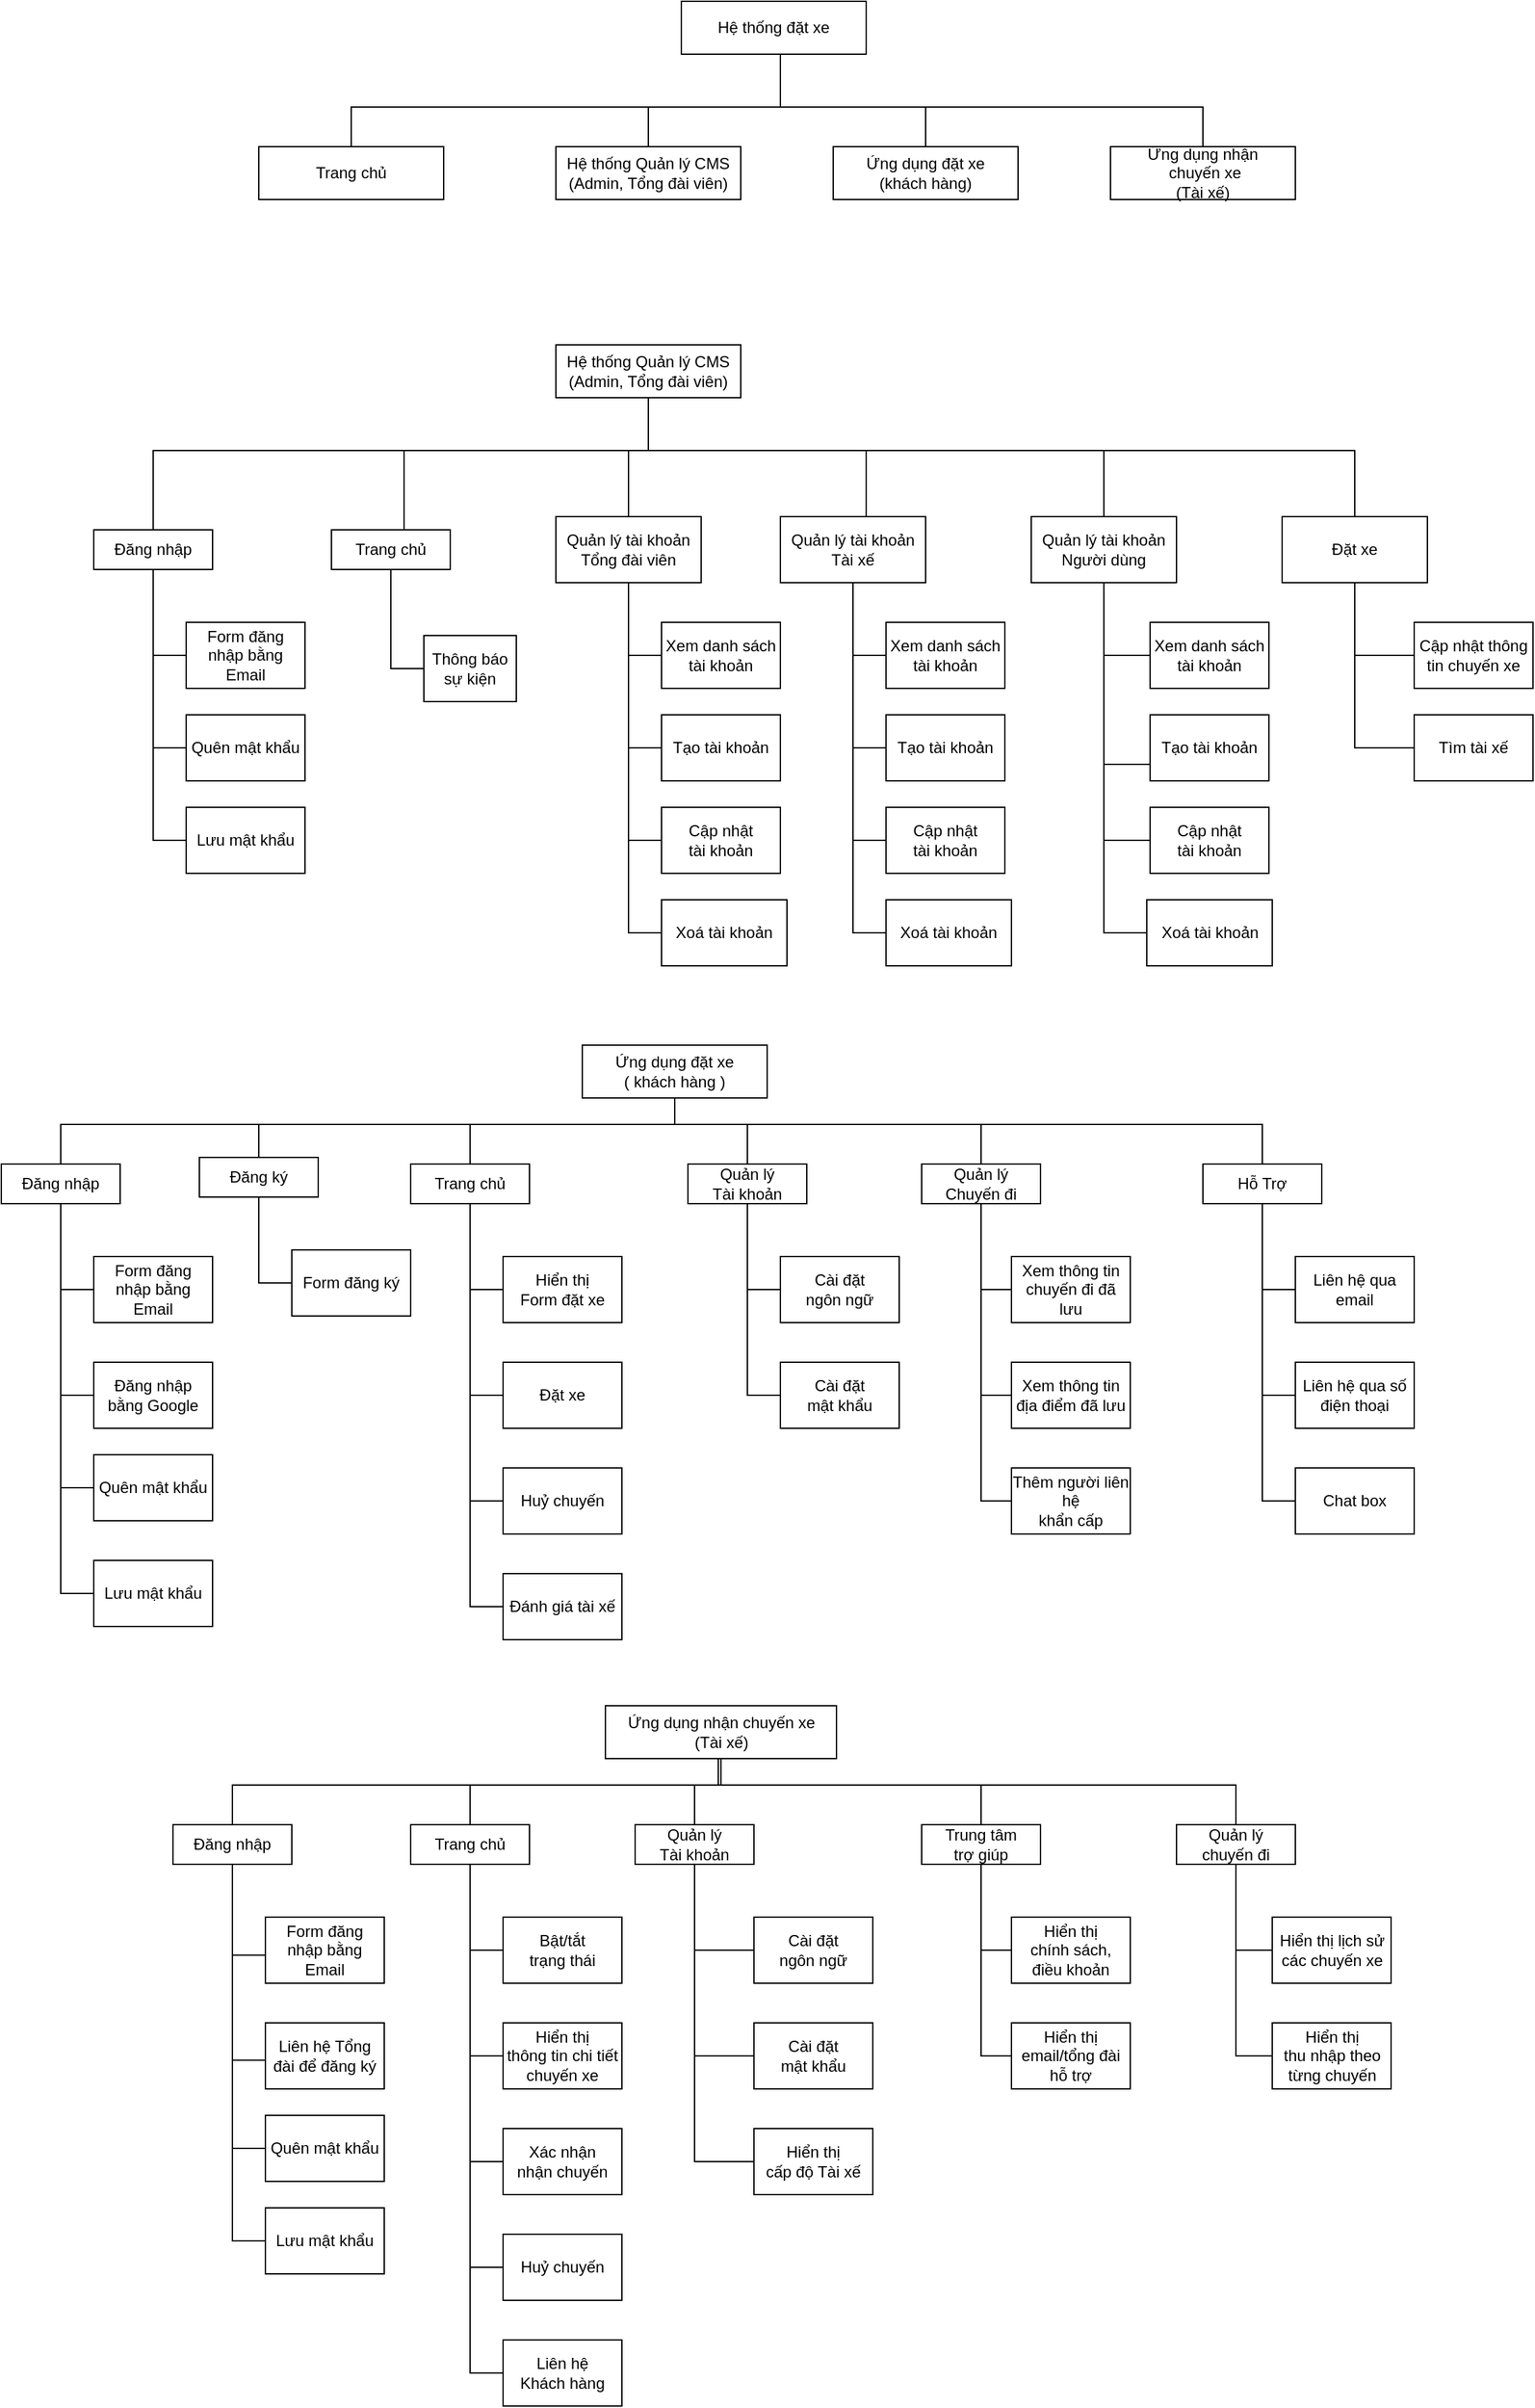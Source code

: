 <mxfile version="22.1.3" type="github">
  <diagram name="Page-1" id="2YBvvXClWsGukQMizWep">
    <mxGraphModel dx="1804" dy="1742" grid="1" gridSize="10" guides="1" tooltips="1" connect="1" arrows="1" fold="1" page="1" pageScale="1" pageWidth="850" pageHeight="1100" math="0" shadow="0">
      <root>
        <mxCell id="0" />
        <mxCell id="1" parent="0" />
        <mxCell id="3MXWrsa33R4VXwm1Q6iQ-179" value="" style="group" parent="1" vertex="1" connectable="0">
          <mxGeometry x="-160" y="140" width="1090" height="470" as="geometry" />
        </mxCell>
        <mxCell id="LAKSDYlgK_Y2Og3f3NhR-2" style="edgeStyle=orthogonalEdgeStyle;rounded=0;orthogonalLoop=1;jettySize=auto;html=1;entryX=0;entryY=0.5;entryDx=0;entryDy=0;endArrow=none;endFill=0;" edge="1" parent="3MXWrsa33R4VXwm1Q6iQ-179" source="3MXWrsa33R4VXwm1Q6iQ-169" target="LAKSDYlgK_Y2Og3f3NhR-1">
          <mxGeometry relative="1" as="geometry" />
        </mxCell>
        <mxCell id="LAKSDYlgK_Y2Og3f3NhR-4" style="edgeStyle=orthogonalEdgeStyle;rounded=0;orthogonalLoop=1;jettySize=auto;html=1;entryX=0;entryY=0.5;entryDx=0;entryDy=0;endArrow=none;endFill=0;" edge="1" parent="3MXWrsa33R4VXwm1Q6iQ-179" source="3MXWrsa33R4VXwm1Q6iQ-169" target="LAKSDYlgK_Y2Og3f3NhR-3">
          <mxGeometry relative="1" as="geometry" />
        </mxCell>
        <mxCell id="3MXWrsa33R4VXwm1Q6iQ-169" value="Đăng nhập" style="rounded=0;whiteSpace=wrap;html=1;" parent="3MXWrsa33R4VXwm1Q6iQ-179" vertex="1">
          <mxGeometry y="140" width="90" height="30" as="geometry" />
        </mxCell>
        <mxCell id="3MXWrsa33R4VXwm1Q6iQ-170" value="Form đăng nhập bằng Email" style="rounded=0;whiteSpace=wrap;html=1;" parent="3MXWrsa33R4VXwm1Q6iQ-179" vertex="1">
          <mxGeometry x="70" y="210" width="90" height="50" as="geometry" />
        </mxCell>
        <mxCell id="3MXWrsa33R4VXwm1Q6iQ-173" style="edgeStyle=orthogonalEdgeStyle;rounded=0;orthogonalLoop=1;jettySize=auto;html=1;entryX=0;entryY=0.5;entryDx=0;entryDy=0;endArrow=none;endFill=0;" parent="3MXWrsa33R4VXwm1Q6iQ-179" source="3MXWrsa33R4VXwm1Q6iQ-169" target="3MXWrsa33R4VXwm1Q6iQ-170" edge="1">
          <mxGeometry relative="1" as="geometry" />
        </mxCell>
        <mxCell id="3MXWrsa33R4VXwm1Q6iQ-172" style="edgeStyle=orthogonalEdgeStyle;rounded=0;orthogonalLoop=1;jettySize=auto;html=1;entryX=0.5;entryY=0;entryDx=0;entryDy=0;endArrow=none;endFill=0;" parent="3MXWrsa33R4VXwm1Q6iQ-179" source="3MXWrsa33R4VXwm1Q6iQ-1" target="3MXWrsa33R4VXwm1Q6iQ-169" edge="1">
          <mxGeometry relative="1" as="geometry">
            <Array as="points">
              <mxPoint x="420" y="80" />
              <mxPoint x="45" y="80" />
            </Array>
          </mxGeometry>
        </mxCell>
        <mxCell id="3MXWrsa33R4VXwm1Q6iQ-1" value="Hệ thống Quản lý CMS&lt;br&gt;(Admin, Tổng đài viên)" style="rounded=0;whiteSpace=wrap;html=1;" parent="3MXWrsa33R4VXwm1Q6iQ-179" vertex="1">
          <mxGeometry x="350" width="140" height="40" as="geometry" />
        </mxCell>
        <mxCell id="3MXWrsa33R4VXwm1Q6iQ-2" value="Trang chủ" style="rounded=0;whiteSpace=wrap;html=1;" parent="3MXWrsa33R4VXwm1Q6iQ-179" vertex="1">
          <mxGeometry x="180" y="140" width="90" height="30" as="geometry" />
        </mxCell>
        <mxCell id="3MXWrsa33R4VXwm1Q6iQ-8" style="edgeStyle=orthogonalEdgeStyle;orthogonalLoop=1;jettySize=auto;html=1;entryX=0.5;entryY=0;entryDx=0;entryDy=0;strokeWidth=1;strokeColor=default;rounded=0;endArrow=none;endFill=0;" parent="3MXWrsa33R4VXwm1Q6iQ-179" source="3MXWrsa33R4VXwm1Q6iQ-1" target="3MXWrsa33R4VXwm1Q6iQ-2" edge="1">
          <mxGeometry relative="1" as="geometry">
            <Array as="points">
              <mxPoint x="420" y="80" />
              <mxPoint x="235" y="80" />
            </Array>
          </mxGeometry>
        </mxCell>
        <mxCell id="3MXWrsa33R4VXwm1Q6iQ-3" value="Quản lý tài khoản Tổng đài viên" style="rounded=0;whiteSpace=wrap;html=1;" parent="3MXWrsa33R4VXwm1Q6iQ-179" vertex="1">
          <mxGeometry x="350" y="130" width="110" height="50" as="geometry" />
        </mxCell>
        <mxCell id="3MXWrsa33R4VXwm1Q6iQ-40" style="edgeStyle=orthogonalEdgeStyle;rounded=0;orthogonalLoop=1;jettySize=auto;html=1;entryX=0.5;entryY=0;entryDx=0;entryDy=0;endArrow=none;endFill=0;" parent="3MXWrsa33R4VXwm1Q6iQ-179" source="3MXWrsa33R4VXwm1Q6iQ-1" target="3MXWrsa33R4VXwm1Q6iQ-3" edge="1">
          <mxGeometry relative="1" as="geometry">
            <Array as="points">
              <mxPoint x="420" y="80" />
              <mxPoint x="405" y="80" />
            </Array>
          </mxGeometry>
        </mxCell>
        <mxCell id="3MXWrsa33R4VXwm1Q6iQ-4" value="Quản lý tài khoản Tài xế" style="rounded=0;whiteSpace=wrap;html=1;" parent="3MXWrsa33R4VXwm1Q6iQ-179" vertex="1">
          <mxGeometry x="520" y="130" width="110" height="50" as="geometry" />
        </mxCell>
        <mxCell id="3MXWrsa33R4VXwm1Q6iQ-41" style="edgeStyle=orthogonalEdgeStyle;rounded=0;orthogonalLoop=1;jettySize=auto;html=1;endArrow=none;endFill=0;" parent="3MXWrsa33R4VXwm1Q6iQ-179" source="3MXWrsa33R4VXwm1Q6iQ-1" target="3MXWrsa33R4VXwm1Q6iQ-4" edge="1">
          <mxGeometry relative="1" as="geometry">
            <Array as="points">
              <mxPoint x="420" y="80" />
              <mxPoint x="585" y="80" />
            </Array>
          </mxGeometry>
        </mxCell>
        <mxCell id="3MXWrsa33R4VXwm1Q6iQ-5" value="Quản lý tài khoản Người dùng" style="rounded=0;whiteSpace=wrap;html=1;" parent="3MXWrsa33R4VXwm1Q6iQ-179" vertex="1">
          <mxGeometry x="710" y="130" width="110" height="50" as="geometry" />
        </mxCell>
        <mxCell id="3MXWrsa33R4VXwm1Q6iQ-63" style="edgeStyle=orthogonalEdgeStyle;rounded=0;orthogonalLoop=1;jettySize=auto;html=1;entryX=0.5;entryY=0;entryDx=0;entryDy=0;endArrow=none;endFill=0;" parent="3MXWrsa33R4VXwm1Q6iQ-179" source="3MXWrsa33R4VXwm1Q6iQ-1" target="3MXWrsa33R4VXwm1Q6iQ-5" edge="1">
          <mxGeometry relative="1" as="geometry">
            <Array as="points">
              <mxPoint x="420" y="80" />
              <mxPoint x="765" y="80" />
            </Array>
          </mxGeometry>
        </mxCell>
        <mxCell id="3MXWrsa33R4VXwm1Q6iQ-11" value="Thông báo sự kiện" style="rounded=0;whiteSpace=wrap;html=1;" parent="3MXWrsa33R4VXwm1Q6iQ-179" vertex="1">
          <mxGeometry x="250" y="220" width="70" height="50" as="geometry" />
        </mxCell>
        <mxCell id="3MXWrsa33R4VXwm1Q6iQ-13" style="edgeStyle=orthogonalEdgeStyle;rounded=0;orthogonalLoop=1;jettySize=auto;html=1;entryX=0;entryY=0.5;entryDx=0;entryDy=0;endArrow=none;endFill=0;" parent="3MXWrsa33R4VXwm1Q6iQ-179" source="3MXWrsa33R4VXwm1Q6iQ-2" target="3MXWrsa33R4VXwm1Q6iQ-11" edge="1">
          <mxGeometry relative="1" as="geometry" />
        </mxCell>
        <mxCell id="3MXWrsa33R4VXwm1Q6iQ-15" value="Cập nhật &lt;br&gt;tài khoản" style="rounded=0;whiteSpace=wrap;html=1;" parent="3MXWrsa33R4VXwm1Q6iQ-179" vertex="1">
          <mxGeometry x="430" y="350" width="90" height="50" as="geometry" />
        </mxCell>
        <mxCell id="3MXWrsa33R4VXwm1Q6iQ-49" style="edgeStyle=orthogonalEdgeStyle;rounded=0;orthogonalLoop=1;jettySize=auto;html=1;entryX=0;entryY=0.5;entryDx=0;entryDy=0;endArrow=none;endFill=0;" parent="3MXWrsa33R4VXwm1Q6iQ-179" source="3MXWrsa33R4VXwm1Q6iQ-3" target="3MXWrsa33R4VXwm1Q6iQ-15" edge="1">
          <mxGeometry relative="1" as="geometry" />
        </mxCell>
        <mxCell id="3MXWrsa33R4VXwm1Q6iQ-17" value="Xoá tài khoản" style="rounded=0;whiteSpace=wrap;html=1;" parent="3MXWrsa33R4VXwm1Q6iQ-179" vertex="1">
          <mxGeometry x="430" y="420" width="95" height="50" as="geometry" />
        </mxCell>
        <mxCell id="3MXWrsa33R4VXwm1Q6iQ-50" style="edgeStyle=orthogonalEdgeStyle;rounded=0;orthogonalLoop=1;jettySize=auto;html=1;entryX=0;entryY=0.5;entryDx=0;entryDy=0;endArrow=none;endFill=0;" parent="3MXWrsa33R4VXwm1Q6iQ-179" source="3MXWrsa33R4VXwm1Q6iQ-3" target="3MXWrsa33R4VXwm1Q6iQ-17" edge="1">
          <mxGeometry relative="1" as="geometry" />
        </mxCell>
        <mxCell id="3MXWrsa33R4VXwm1Q6iQ-14" value="Tạo tài khoản" style="rounded=0;whiteSpace=wrap;html=1;" parent="3MXWrsa33R4VXwm1Q6iQ-179" vertex="1">
          <mxGeometry x="430" y="280" width="90" height="50" as="geometry" />
        </mxCell>
        <mxCell id="3MXWrsa33R4VXwm1Q6iQ-48" style="edgeStyle=orthogonalEdgeStyle;rounded=0;orthogonalLoop=1;jettySize=auto;html=1;entryX=0;entryY=0.5;entryDx=0;entryDy=0;endArrow=none;endFill=0;" parent="3MXWrsa33R4VXwm1Q6iQ-179" source="3MXWrsa33R4VXwm1Q6iQ-3" target="3MXWrsa33R4VXwm1Q6iQ-14" edge="1">
          <mxGeometry relative="1" as="geometry" />
        </mxCell>
        <mxCell id="3MXWrsa33R4VXwm1Q6iQ-28" value="" style="edgeStyle=orthogonalEdgeStyle;rounded=0;orthogonalLoop=1;jettySize=auto;html=1;entryX=0;entryY=0.5;entryDx=0;entryDy=0;endArrow=none;endFill=0;" parent="3MXWrsa33R4VXwm1Q6iQ-179" source="3MXWrsa33R4VXwm1Q6iQ-3" target="3MXWrsa33R4VXwm1Q6iQ-16" edge="1">
          <mxGeometry relative="1" as="geometry">
            <mxPoint x="460" y="155" as="sourcePoint" />
            <mxPoint x="495" y="275" as="targetPoint" />
          </mxGeometry>
        </mxCell>
        <mxCell id="3MXWrsa33R4VXwm1Q6iQ-16" value="Xem danh sách tài khoản" style="rounded=0;whiteSpace=wrap;html=1;" parent="3MXWrsa33R4VXwm1Q6iQ-179" vertex="1">
          <mxGeometry x="430" y="210" width="90" height="50" as="geometry" />
        </mxCell>
        <mxCell id="3MXWrsa33R4VXwm1Q6iQ-29" value="Cập nhật &lt;br&gt;tài khoản" style="rounded=0;whiteSpace=wrap;html=1;" parent="3MXWrsa33R4VXwm1Q6iQ-179" vertex="1">
          <mxGeometry x="600" y="350" width="90" height="50" as="geometry" />
        </mxCell>
        <mxCell id="3MXWrsa33R4VXwm1Q6iQ-54" style="edgeStyle=orthogonalEdgeStyle;rounded=0;orthogonalLoop=1;jettySize=auto;html=1;entryX=0;entryY=0.5;entryDx=0;entryDy=0;endArrow=none;endFill=0;" parent="3MXWrsa33R4VXwm1Q6iQ-179" source="3MXWrsa33R4VXwm1Q6iQ-4" target="3MXWrsa33R4VXwm1Q6iQ-29" edge="1">
          <mxGeometry relative="1" as="geometry" />
        </mxCell>
        <mxCell id="3MXWrsa33R4VXwm1Q6iQ-30" value="Xoá tài khoản" style="rounded=0;whiteSpace=wrap;html=1;" parent="3MXWrsa33R4VXwm1Q6iQ-179" vertex="1">
          <mxGeometry x="600" y="420" width="95" height="50" as="geometry" />
        </mxCell>
        <mxCell id="3MXWrsa33R4VXwm1Q6iQ-55" style="edgeStyle=orthogonalEdgeStyle;rounded=0;orthogonalLoop=1;jettySize=auto;html=1;entryX=0;entryY=0.5;entryDx=0;entryDy=0;endArrow=none;endFill=0;" parent="3MXWrsa33R4VXwm1Q6iQ-179" source="3MXWrsa33R4VXwm1Q6iQ-4" target="3MXWrsa33R4VXwm1Q6iQ-30" edge="1">
          <mxGeometry relative="1" as="geometry" />
        </mxCell>
        <mxCell id="3MXWrsa33R4VXwm1Q6iQ-31" value="Tạo tài khoản" style="rounded=0;whiteSpace=wrap;html=1;" parent="3MXWrsa33R4VXwm1Q6iQ-179" vertex="1">
          <mxGeometry x="600" y="280" width="90" height="50" as="geometry" />
        </mxCell>
        <mxCell id="3MXWrsa33R4VXwm1Q6iQ-53" style="edgeStyle=orthogonalEdgeStyle;rounded=0;orthogonalLoop=1;jettySize=auto;html=1;entryX=0;entryY=0.5;entryDx=0;entryDy=0;endArrow=none;endFill=0;" parent="3MXWrsa33R4VXwm1Q6iQ-179" source="3MXWrsa33R4VXwm1Q6iQ-4" target="3MXWrsa33R4VXwm1Q6iQ-31" edge="1">
          <mxGeometry relative="1" as="geometry" />
        </mxCell>
        <mxCell id="3MXWrsa33R4VXwm1Q6iQ-32" value="Xem danh sách tài khoản" style="rounded=0;whiteSpace=wrap;html=1;" parent="3MXWrsa33R4VXwm1Q6iQ-179" vertex="1">
          <mxGeometry x="600" y="210" width="90" height="50" as="geometry" />
        </mxCell>
        <mxCell id="3MXWrsa33R4VXwm1Q6iQ-52" style="edgeStyle=orthogonalEdgeStyle;rounded=0;orthogonalLoop=1;jettySize=auto;html=1;entryX=0;entryY=0.5;entryDx=0;entryDy=0;endArrow=none;endFill=0;" parent="3MXWrsa33R4VXwm1Q6iQ-179" source="3MXWrsa33R4VXwm1Q6iQ-4" target="3MXWrsa33R4VXwm1Q6iQ-32" edge="1">
          <mxGeometry relative="1" as="geometry" />
        </mxCell>
        <mxCell id="3MXWrsa33R4VXwm1Q6iQ-33" value="Cập nhật &lt;br&gt;tài khoản" style="rounded=0;whiteSpace=wrap;html=1;" parent="3MXWrsa33R4VXwm1Q6iQ-179" vertex="1">
          <mxGeometry x="800" y="350" width="90" height="50" as="geometry" />
        </mxCell>
        <mxCell id="3MXWrsa33R4VXwm1Q6iQ-58" style="edgeStyle=orthogonalEdgeStyle;rounded=0;orthogonalLoop=1;jettySize=auto;html=1;entryX=0;entryY=0.5;entryDx=0;entryDy=0;endArrow=none;endFill=0;" parent="3MXWrsa33R4VXwm1Q6iQ-179" source="3MXWrsa33R4VXwm1Q6iQ-5" target="3MXWrsa33R4VXwm1Q6iQ-33" edge="1">
          <mxGeometry relative="1" as="geometry" />
        </mxCell>
        <mxCell id="3MXWrsa33R4VXwm1Q6iQ-34" value="Xoá tài khoản" style="rounded=0;whiteSpace=wrap;html=1;" parent="3MXWrsa33R4VXwm1Q6iQ-179" vertex="1">
          <mxGeometry x="797.5" y="420" width="95" height="50" as="geometry" />
        </mxCell>
        <mxCell id="3MXWrsa33R4VXwm1Q6iQ-59" style="edgeStyle=orthogonalEdgeStyle;rounded=0;orthogonalLoop=1;jettySize=auto;html=1;entryX=0;entryY=0.5;entryDx=0;entryDy=0;endArrow=none;endFill=0;" parent="3MXWrsa33R4VXwm1Q6iQ-179" source="3MXWrsa33R4VXwm1Q6iQ-5" target="3MXWrsa33R4VXwm1Q6iQ-34" edge="1">
          <mxGeometry relative="1" as="geometry" />
        </mxCell>
        <mxCell id="3MXWrsa33R4VXwm1Q6iQ-35" value="Tạo tài khoản" style="rounded=0;whiteSpace=wrap;html=1;" parent="3MXWrsa33R4VXwm1Q6iQ-179" vertex="1">
          <mxGeometry x="800" y="280" width="90" height="50" as="geometry" />
        </mxCell>
        <mxCell id="3MXWrsa33R4VXwm1Q6iQ-57" style="edgeStyle=orthogonalEdgeStyle;rounded=0;orthogonalLoop=1;jettySize=auto;html=1;entryX=0;entryY=0.75;entryDx=0;entryDy=0;endArrow=none;endFill=0;" parent="3MXWrsa33R4VXwm1Q6iQ-179" source="3MXWrsa33R4VXwm1Q6iQ-5" target="3MXWrsa33R4VXwm1Q6iQ-35" edge="1">
          <mxGeometry relative="1" as="geometry" />
        </mxCell>
        <mxCell id="3MXWrsa33R4VXwm1Q6iQ-36" value="Xem danh sách tài khoản" style="rounded=0;whiteSpace=wrap;html=1;" parent="3MXWrsa33R4VXwm1Q6iQ-179" vertex="1">
          <mxGeometry x="800" y="210" width="90" height="50" as="geometry" />
        </mxCell>
        <mxCell id="3MXWrsa33R4VXwm1Q6iQ-56" style="edgeStyle=orthogonalEdgeStyle;rounded=0;orthogonalLoop=1;jettySize=auto;html=1;entryX=0;entryY=0.5;entryDx=0;entryDy=0;endArrow=none;endFill=0;" parent="3MXWrsa33R4VXwm1Q6iQ-179" source="3MXWrsa33R4VXwm1Q6iQ-5" target="3MXWrsa33R4VXwm1Q6iQ-36" edge="1">
          <mxGeometry relative="1" as="geometry" />
        </mxCell>
        <mxCell id="3MXWrsa33R4VXwm1Q6iQ-37" value="Đặt xe" style="rounded=0;whiteSpace=wrap;html=1;" parent="3MXWrsa33R4VXwm1Q6iQ-179" vertex="1">
          <mxGeometry x="900" y="130" width="110" height="50" as="geometry" />
        </mxCell>
        <mxCell id="3MXWrsa33R4VXwm1Q6iQ-64" style="edgeStyle=orthogonalEdgeStyle;rounded=0;orthogonalLoop=1;jettySize=auto;html=1;entryX=0.5;entryY=0;entryDx=0;entryDy=0;endArrow=none;endFill=0;" parent="3MXWrsa33R4VXwm1Q6iQ-179" source="3MXWrsa33R4VXwm1Q6iQ-1" target="3MXWrsa33R4VXwm1Q6iQ-37" edge="1">
          <mxGeometry relative="1" as="geometry">
            <Array as="points">
              <mxPoint x="420" y="80" />
              <mxPoint x="955" y="80" />
            </Array>
          </mxGeometry>
        </mxCell>
        <mxCell id="3MXWrsa33R4VXwm1Q6iQ-38" value="Cập nhật thông tin chuyến xe" style="rounded=0;whiteSpace=wrap;html=1;" parent="3MXWrsa33R4VXwm1Q6iQ-179" vertex="1">
          <mxGeometry x="1000" y="210" width="90" height="50" as="geometry" />
        </mxCell>
        <mxCell id="3MXWrsa33R4VXwm1Q6iQ-60" style="edgeStyle=orthogonalEdgeStyle;rounded=0;orthogonalLoop=1;jettySize=auto;html=1;entryX=0;entryY=0.5;entryDx=0;entryDy=0;endArrow=none;endFill=0;" parent="3MXWrsa33R4VXwm1Q6iQ-179" source="3MXWrsa33R4VXwm1Q6iQ-37" target="3MXWrsa33R4VXwm1Q6iQ-38" edge="1">
          <mxGeometry relative="1" as="geometry" />
        </mxCell>
        <mxCell id="3MXWrsa33R4VXwm1Q6iQ-39" value="Tìm tài xế" style="rounded=0;whiteSpace=wrap;html=1;" parent="3MXWrsa33R4VXwm1Q6iQ-179" vertex="1">
          <mxGeometry x="1000" y="280" width="90" height="50" as="geometry" />
        </mxCell>
        <mxCell id="3MXWrsa33R4VXwm1Q6iQ-61" style="edgeStyle=orthogonalEdgeStyle;rounded=0;orthogonalLoop=1;jettySize=auto;html=1;entryX=0;entryY=0.5;entryDx=0;entryDy=0;endArrow=none;endFill=0;" parent="3MXWrsa33R4VXwm1Q6iQ-179" source="3MXWrsa33R4VXwm1Q6iQ-37" target="3MXWrsa33R4VXwm1Q6iQ-39" edge="1">
          <mxGeometry relative="1" as="geometry" />
        </mxCell>
        <mxCell id="LAKSDYlgK_Y2Og3f3NhR-1" value="Quên mật khẩu" style="rounded=0;whiteSpace=wrap;html=1;" vertex="1" parent="3MXWrsa33R4VXwm1Q6iQ-179">
          <mxGeometry x="70" y="280" width="90" height="50" as="geometry" />
        </mxCell>
        <mxCell id="LAKSDYlgK_Y2Og3f3NhR-3" value="Lưu mật khẩu" style="rounded=0;whiteSpace=wrap;html=1;" vertex="1" parent="3MXWrsa33R4VXwm1Q6iQ-179">
          <mxGeometry x="70" y="350" width="90" height="50" as="geometry" />
        </mxCell>
        <mxCell id="3MXWrsa33R4VXwm1Q6iQ-180" value="" style="group" parent="1" vertex="1" connectable="0">
          <mxGeometry x="-230" y="670" width="1070" height="450" as="geometry" />
        </mxCell>
        <mxCell id="LAKSDYlgK_Y2Og3f3NhR-52" style="edgeStyle=orthogonalEdgeStyle;rounded=0;orthogonalLoop=1;jettySize=auto;html=1;entryX=0;entryY=0.5;entryDx=0;entryDy=0;endArrow=none;endFill=0;" edge="1" parent="3MXWrsa33R4VXwm1Q6iQ-180" source="3MXWrsa33R4VXwm1Q6iQ-158" target="LAKSDYlgK_Y2Og3f3NhR-5">
          <mxGeometry relative="1" as="geometry" />
        </mxCell>
        <mxCell id="LAKSDYlgK_Y2Og3f3NhR-53" style="edgeStyle=orthogonalEdgeStyle;rounded=0;orthogonalLoop=1;jettySize=auto;html=1;entryX=0;entryY=0.5;entryDx=0;entryDy=0;endArrow=none;endFill=0;" edge="1" parent="3MXWrsa33R4VXwm1Q6iQ-180" source="3MXWrsa33R4VXwm1Q6iQ-158" target="LAKSDYlgK_Y2Og3f3NhR-51">
          <mxGeometry relative="1" as="geometry" />
        </mxCell>
        <mxCell id="3MXWrsa33R4VXwm1Q6iQ-158" value="Đăng nhập" style="rounded=0;whiteSpace=wrap;html=1;" parent="3MXWrsa33R4VXwm1Q6iQ-180" vertex="1">
          <mxGeometry y="90" width="90" height="30" as="geometry" />
        </mxCell>
        <mxCell id="3MXWrsa33R4VXwm1Q6iQ-159" value="Form đăng nhập bằng Email" style="rounded=0;whiteSpace=wrap;html=1;" parent="3MXWrsa33R4VXwm1Q6iQ-180" vertex="1">
          <mxGeometry x="70" y="160" width="90" height="50" as="geometry" />
        </mxCell>
        <mxCell id="3MXWrsa33R4VXwm1Q6iQ-166" style="edgeStyle=orthogonalEdgeStyle;rounded=0;orthogonalLoop=1;jettySize=auto;html=1;entryX=0;entryY=0.5;entryDx=0;entryDy=0;endArrow=none;endFill=0;" parent="3MXWrsa33R4VXwm1Q6iQ-180" source="3MXWrsa33R4VXwm1Q6iQ-158" target="3MXWrsa33R4VXwm1Q6iQ-159" edge="1">
          <mxGeometry relative="1" as="geometry" />
        </mxCell>
        <mxCell id="3MXWrsa33R4VXwm1Q6iQ-160" value="Đăng nhập bằng Google" style="rounded=0;whiteSpace=wrap;html=1;" parent="3MXWrsa33R4VXwm1Q6iQ-180" vertex="1">
          <mxGeometry x="70" y="240" width="90" height="50" as="geometry" />
        </mxCell>
        <mxCell id="3MXWrsa33R4VXwm1Q6iQ-167" style="edgeStyle=orthogonalEdgeStyle;rounded=0;orthogonalLoop=1;jettySize=auto;html=1;entryX=0;entryY=0.5;entryDx=0;entryDy=0;endArrow=none;endFill=0;" parent="3MXWrsa33R4VXwm1Q6iQ-180" source="3MXWrsa33R4VXwm1Q6iQ-158" target="3MXWrsa33R4VXwm1Q6iQ-160" edge="1">
          <mxGeometry relative="1" as="geometry" />
        </mxCell>
        <mxCell id="3MXWrsa33R4VXwm1Q6iQ-161" value="Đăng ký" style="rounded=0;whiteSpace=wrap;html=1;" parent="3MXWrsa33R4VXwm1Q6iQ-180" vertex="1">
          <mxGeometry x="150" y="85" width="90" height="30" as="geometry" />
        </mxCell>
        <mxCell id="3MXWrsa33R4VXwm1Q6iQ-162" value="Form đăng ký" style="rounded=0;whiteSpace=wrap;html=1;" parent="3MXWrsa33R4VXwm1Q6iQ-180" vertex="1">
          <mxGeometry x="220" y="155" width="90" height="50" as="geometry" />
        </mxCell>
        <mxCell id="3MXWrsa33R4VXwm1Q6iQ-168" style="edgeStyle=orthogonalEdgeStyle;rounded=0;orthogonalLoop=1;jettySize=auto;html=1;entryX=0;entryY=0.5;entryDx=0;entryDy=0;endArrow=none;endFill=0;" parent="3MXWrsa33R4VXwm1Q6iQ-180" source="3MXWrsa33R4VXwm1Q6iQ-161" target="3MXWrsa33R4VXwm1Q6iQ-162" edge="1">
          <mxGeometry relative="1" as="geometry" />
        </mxCell>
        <mxCell id="3MXWrsa33R4VXwm1Q6iQ-164" style="edgeStyle=orthogonalEdgeStyle;rounded=0;orthogonalLoop=1;jettySize=auto;html=1;endArrow=none;endFill=0;" parent="3MXWrsa33R4VXwm1Q6iQ-180" source="3MXWrsa33R4VXwm1Q6iQ-65" target="3MXWrsa33R4VXwm1Q6iQ-158" edge="1">
          <mxGeometry relative="1" as="geometry">
            <Array as="points">
              <mxPoint x="510" y="60" />
              <mxPoint x="45" y="60" />
            </Array>
          </mxGeometry>
        </mxCell>
        <mxCell id="3MXWrsa33R4VXwm1Q6iQ-165" style="edgeStyle=orthogonalEdgeStyle;rounded=0;orthogonalLoop=1;jettySize=auto;html=1;entryX=0.5;entryY=0;entryDx=0;entryDy=0;endArrow=none;endFill=0;" parent="3MXWrsa33R4VXwm1Q6iQ-180" source="3MXWrsa33R4VXwm1Q6iQ-65" target="3MXWrsa33R4VXwm1Q6iQ-161" edge="1">
          <mxGeometry relative="1" as="geometry">
            <Array as="points">
              <mxPoint x="510" y="60" />
              <mxPoint x="195" y="60" />
            </Array>
          </mxGeometry>
        </mxCell>
        <mxCell id="3MXWrsa33R4VXwm1Q6iQ-65" value="Ứng dụng đặt xe&lt;br&gt;( khách hàng )" style="rounded=0;whiteSpace=wrap;html=1;" parent="3MXWrsa33R4VXwm1Q6iQ-180" vertex="1">
          <mxGeometry x="440" width="140" height="40" as="geometry" />
        </mxCell>
        <mxCell id="3MXWrsa33R4VXwm1Q6iQ-66" value="Trang chủ" style="rounded=0;whiteSpace=wrap;html=1;" parent="3MXWrsa33R4VXwm1Q6iQ-180" vertex="1">
          <mxGeometry x="310" y="90" width="90" height="30" as="geometry" />
        </mxCell>
        <mxCell id="3MXWrsa33R4VXwm1Q6iQ-102" style="edgeStyle=orthogonalEdgeStyle;rounded=0;orthogonalLoop=1;jettySize=auto;html=1;entryX=0.5;entryY=0;entryDx=0;entryDy=0;endArrow=none;endFill=0;" parent="3MXWrsa33R4VXwm1Q6iQ-180" source="3MXWrsa33R4VXwm1Q6iQ-65" target="3MXWrsa33R4VXwm1Q6iQ-66" edge="1">
          <mxGeometry relative="1" as="geometry">
            <Array as="points">
              <mxPoint x="510" y="60" />
              <mxPoint x="355" y="60" />
            </Array>
          </mxGeometry>
        </mxCell>
        <mxCell id="3MXWrsa33R4VXwm1Q6iQ-68" value="Hiển thị&lt;br&gt;Form đặt xe" style="rounded=0;whiteSpace=wrap;html=1;" parent="3MXWrsa33R4VXwm1Q6iQ-180" vertex="1">
          <mxGeometry x="380" y="160" width="90" height="50" as="geometry" />
        </mxCell>
        <mxCell id="3MXWrsa33R4VXwm1Q6iQ-106" style="edgeStyle=orthogonalEdgeStyle;rounded=0;orthogonalLoop=1;jettySize=auto;html=1;entryX=0;entryY=0.5;entryDx=0;entryDy=0;endArrow=none;endFill=0;" parent="3MXWrsa33R4VXwm1Q6iQ-180" source="3MXWrsa33R4VXwm1Q6iQ-66" target="3MXWrsa33R4VXwm1Q6iQ-68" edge="1">
          <mxGeometry relative="1" as="geometry" />
        </mxCell>
        <mxCell id="3MXWrsa33R4VXwm1Q6iQ-69" value="Đặt xe" style="rounded=0;whiteSpace=wrap;html=1;" parent="3MXWrsa33R4VXwm1Q6iQ-180" vertex="1">
          <mxGeometry x="380" y="240" width="90" height="50" as="geometry" />
        </mxCell>
        <mxCell id="3MXWrsa33R4VXwm1Q6iQ-107" style="edgeStyle=orthogonalEdgeStyle;rounded=0;orthogonalLoop=1;jettySize=auto;html=1;entryX=0;entryY=0.5;entryDx=0;entryDy=0;endArrow=none;endFill=0;" parent="3MXWrsa33R4VXwm1Q6iQ-180" source="3MXWrsa33R4VXwm1Q6iQ-66" target="3MXWrsa33R4VXwm1Q6iQ-69" edge="1">
          <mxGeometry relative="1" as="geometry" />
        </mxCell>
        <mxCell id="3MXWrsa33R4VXwm1Q6iQ-70" value="Quản lý &lt;br&gt;Tài khoản" style="rounded=0;whiteSpace=wrap;html=1;" parent="3MXWrsa33R4VXwm1Q6iQ-180" vertex="1">
          <mxGeometry x="520" y="90" width="90" height="30" as="geometry" />
        </mxCell>
        <mxCell id="3MXWrsa33R4VXwm1Q6iQ-103" style="edgeStyle=orthogonalEdgeStyle;rounded=0;orthogonalLoop=1;jettySize=auto;html=1;entryX=0.5;entryY=0;entryDx=0;entryDy=0;endArrow=none;endFill=0;" parent="3MXWrsa33R4VXwm1Q6iQ-180" source="3MXWrsa33R4VXwm1Q6iQ-65" target="3MXWrsa33R4VXwm1Q6iQ-70" edge="1">
          <mxGeometry relative="1" as="geometry">
            <Array as="points">
              <mxPoint x="510" y="60" />
              <mxPoint x="565" y="60" />
            </Array>
          </mxGeometry>
        </mxCell>
        <mxCell id="3MXWrsa33R4VXwm1Q6iQ-71" value="Quản lý &lt;br&gt;Chuyến đi" style="rounded=0;whiteSpace=wrap;html=1;" parent="3MXWrsa33R4VXwm1Q6iQ-180" vertex="1">
          <mxGeometry x="697" y="90" width="90" height="30" as="geometry" />
        </mxCell>
        <mxCell id="3MXWrsa33R4VXwm1Q6iQ-104" style="edgeStyle=orthogonalEdgeStyle;rounded=0;orthogonalLoop=1;jettySize=auto;html=1;entryX=0.5;entryY=0;entryDx=0;entryDy=0;endArrow=none;endFill=0;" parent="3MXWrsa33R4VXwm1Q6iQ-180" source="3MXWrsa33R4VXwm1Q6iQ-65" target="3MXWrsa33R4VXwm1Q6iQ-71" edge="1">
          <mxGeometry relative="1" as="geometry">
            <Array as="points">
              <mxPoint x="510" y="60" />
              <mxPoint x="742" y="60" />
            </Array>
          </mxGeometry>
        </mxCell>
        <mxCell id="3MXWrsa33R4VXwm1Q6iQ-72" value="Hỗ Trợ" style="rounded=0;whiteSpace=wrap;html=1;" parent="3MXWrsa33R4VXwm1Q6iQ-180" vertex="1">
          <mxGeometry x="910" y="90" width="90" height="30" as="geometry" />
        </mxCell>
        <mxCell id="3MXWrsa33R4VXwm1Q6iQ-105" style="edgeStyle=orthogonalEdgeStyle;rounded=0;orthogonalLoop=1;jettySize=auto;html=1;entryX=0.5;entryY=0;entryDx=0;entryDy=0;endArrow=none;endFill=0;" parent="3MXWrsa33R4VXwm1Q6iQ-180" source="3MXWrsa33R4VXwm1Q6iQ-65" target="3MXWrsa33R4VXwm1Q6iQ-72" edge="1">
          <mxGeometry relative="1" as="geometry">
            <Array as="points">
              <mxPoint x="510" y="60" />
              <mxPoint x="955" y="60" />
            </Array>
          </mxGeometry>
        </mxCell>
        <mxCell id="3MXWrsa33R4VXwm1Q6iQ-73" value="Cài đặt&lt;br&gt;ngôn ngữ" style="rounded=0;whiteSpace=wrap;html=1;" parent="3MXWrsa33R4VXwm1Q6iQ-180" vertex="1">
          <mxGeometry x="590" y="160" width="90" height="50" as="geometry" />
        </mxCell>
        <mxCell id="3MXWrsa33R4VXwm1Q6iQ-110" style="edgeStyle=orthogonalEdgeStyle;rounded=0;orthogonalLoop=1;jettySize=auto;html=1;entryX=0;entryY=0.5;entryDx=0;entryDy=0;endArrow=none;endFill=0;" parent="3MXWrsa33R4VXwm1Q6iQ-180" source="3MXWrsa33R4VXwm1Q6iQ-70" target="3MXWrsa33R4VXwm1Q6iQ-73" edge="1">
          <mxGeometry relative="1" as="geometry" />
        </mxCell>
        <mxCell id="3MXWrsa33R4VXwm1Q6iQ-74" value="Cài đặt&lt;br&gt;mật khẩu" style="rounded=0;whiteSpace=wrap;html=1;" parent="3MXWrsa33R4VXwm1Q6iQ-180" vertex="1">
          <mxGeometry x="590" y="240" width="90" height="50" as="geometry" />
        </mxCell>
        <mxCell id="3MXWrsa33R4VXwm1Q6iQ-111" style="edgeStyle=orthogonalEdgeStyle;rounded=0;orthogonalLoop=1;jettySize=auto;html=1;entryX=0;entryY=0.5;entryDx=0;entryDy=0;endArrow=none;endFill=0;" parent="3MXWrsa33R4VXwm1Q6iQ-180" source="3MXWrsa33R4VXwm1Q6iQ-70" target="3MXWrsa33R4VXwm1Q6iQ-74" edge="1">
          <mxGeometry relative="1" as="geometry" />
        </mxCell>
        <mxCell id="3MXWrsa33R4VXwm1Q6iQ-75" value="Xem thông tin chuyến đi đã lưu" style="rounded=0;whiteSpace=wrap;html=1;" parent="3MXWrsa33R4VXwm1Q6iQ-180" vertex="1">
          <mxGeometry x="765" y="160" width="90" height="50" as="geometry" />
        </mxCell>
        <mxCell id="3MXWrsa33R4VXwm1Q6iQ-112" style="edgeStyle=orthogonalEdgeStyle;rounded=0;orthogonalLoop=1;jettySize=auto;html=1;entryX=0;entryY=0.5;entryDx=0;entryDy=0;endArrow=none;endFill=0;" parent="3MXWrsa33R4VXwm1Q6iQ-180" source="3MXWrsa33R4VXwm1Q6iQ-71" target="3MXWrsa33R4VXwm1Q6iQ-75" edge="1">
          <mxGeometry relative="1" as="geometry" />
        </mxCell>
        <mxCell id="3MXWrsa33R4VXwm1Q6iQ-76" value="Xem thông tin địa điểm đã lưu" style="rounded=0;whiteSpace=wrap;html=1;" parent="3MXWrsa33R4VXwm1Q6iQ-180" vertex="1">
          <mxGeometry x="765" y="240" width="90" height="50" as="geometry" />
        </mxCell>
        <mxCell id="3MXWrsa33R4VXwm1Q6iQ-113" style="edgeStyle=orthogonalEdgeStyle;rounded=0;orthogonalLoop=1;jettySize=auto;html=1;entryX=0;entryY=0.5;entryDx=0;entryDy=0;endArrow=none;endFill=0;" parent="3MXWrsa33R4VXwm1Q6iQ-180" source="3MXWrsa33R4VXwm1Q6iQ-71" target="3MXWrsa33R4VXwm1Q6iQ-76" edge="1">
          <mxGeometry relative="1" as="geometry" />
        </mxCell>
        <mxCell id="3MXWrsa33R4VXwm1Q6iQ-77" value="Thêm người liên hệ &lt;br&gt;khẩn cấp" style="rounded=0;whiteSpace=wrap;html=1;" parent="3MXWrsa33R4VXwm1Q6iQ-180" vertex="1">
          <mxGeometry x="765" y="320" width="90" height="50" as="geometry" />
        </mxCell>
        <mxCell id="3MXWrsa33R4VXwm1Q6iQ-114" style="edgeStyle=orthogonalEdgeStyle;rounded=0;orthogonalLoop=1;jettySize=auto;html=1;entryX=0;entryY=0.5;entryDx=0;entryDy=0;endArrow=none;endFill=0;" parent="3MXWrsa33R4VXwm1Q6iQ-180" source="3MXWrsa33R4VXwm1Q6iQ-71" target="3MXWrsa33R4VXwm1Q6iQ-77" edge="1">
          <mxGeometry relative="1" as="geometry" />
        </mxCell>
        <mxCell id="3MXWrsa33R4VXwm1Q6iQ-78" value="Liên hệ qua email" style="rounded=0;whiteSpace=wrap;html=1;" parent="3MXWrsa33R4VXwm1Q6iQ-180" vertex="1">
          <mxGeometry x="980" y="160" width="90" height="50" as="geometry" />
        </mxCell>
        <mxCell id="3MXWrsa33R4VXwm1Q6iQ-115" style="edgeStyle=orthogonalEdgeStyle;rounded=0;orthogonalLoop=1;jettySize=auto;html=1;entryX=0;entryY=0.5;entryDx=0;entryDy=0;endArrow=none;endFill=0;" parent="3MXWrsa33R4VXwm1Q6iQ-180" source="3MXWrsa33R4VXwm1Q6iQ-72" target="3MXWrsa33R4VXwm1Q6iQ-78" edge="1">
          <mxGeometry relative="1" as="geometry" />
        </mxCell>
        <mxCell id="3MXWrsa33R4VXwm1Q6iQ-79" value="Liên hệ qua số điện thoại" style="rounded=0;whiteSpace=wrap;html=1;" parent="3MXWrsa33R4VXwm1Q6iQ-180" vertex="1">
          <mxGeometry x="980" y="240" width="90" height="50" as="geometry" />
        </mxCell>
        <mxCell id="3MXWrsa33R4VXwm1Q6iQ-116" style="edgeStyle=orthogonalEdgeStyle;rounded=0;orthogonalLoop=1;jettySize=auto;html=1;entryX=0;entryY=0.5;entryDx=0;entryDy=0;endArrow=none;endFill=0;" parent="3MXWrsa33R4VXwm1Q6iQ-180" source="3MXWrsa33R4VXwm1Q6iQ-72" target="3MXWrsa33R4VXwm1Q6iQ-79" edge="1">
          <mxGeometry relative="1" as="geometry" />
        </mxCell>
        <mxCell id="3MXWrsa33R4VXwm1Q6iQ-80" value="Chat box" style="rounded=0;whiteSpace=wrap;html=1;" parent="3MXWrsa33R4VXwm1Q6iQ-180" vertex="1">
          <mxGeometry x="980" y="320" width="90" height="50" as="geometry" />
        </mxCell>
        <mxCell id="3MXWrsa33R4VXwm1Q6iQ-117" style="edgeStyle=orthogonalEdgeStyle;rounded=0;orthogonalLoop=1;jettySize=auto;html=1;entryX=0;entryY=0.5;entryDx=0;entryDy=0;endArrow=none;endFill=0;" parent="3MXWrsa33R4VXwm1Q6iQ-180" source="3MXWrsa33R4VXwm1Q6iQ-72" target="3MXWrsa33R4VXwm1Q6iQ-80" edge="1">
          <mxGeometry relative="1" as="geometry" />
        </mxCell>
        <mxCell id="3MXWrsa33R4VXwm1Q6iQ-81" value="Huỷ chuyến" style="rounded=0;whiteSpace=wrap;html=1;" parent="3MXWrsa33R4VXwm1Q6iQ-180" vertex="1">
          <mxGeometry x="380" y="320" width="90" height="50" as="geometry" />
        </mxCell>
        <mxCell id="3MXWrsa33R4VXwm1Q6iQ-108" style="edgeStyle=orthogonalEdgeStyle;rounded=0;orthogonalLoop=1;jettySize=auto;html=1;entryX=0;entryY=0.5;entryDx=0;entryDy=0;endArrow=none;endFill=0;" parent="3MXWrsa33R4VXwm1Q6iQ-180" source="3MXWrsa33R4VXwm1Q6iQ-66" target="3MXWrsa33R4VXwm1Q6iQ-81" edge="1">
          <mxGeometry relative="1" as="geometry" />
        </mxCell>
        <mxCell id="3MXWrsa33R4VXwm1Q6iQ-82" value="Đánh giá tài xế" style="rounded=0;whiteSpace=wrap;html=1;" parent="3MXWrsa33R4VXwm1Q6iQ-180" vertex="1">
          <mxGeometry x="380" y="400" width="90" height="50" as="geometry" />
        </mxCell>
        <mxCell id="3MXWrsa33R4VXwm1Q6iQ-109" style="edgeStyle=orthogonalEdgeStyle;rounded=0;orthogonalLoop=1;jettySize=auto;html=1;entryX=0;entryY=0.5;entryDx=0;entryDy=0;endArrow=none;endFill=0;" parent="3MXWrsa33R4VXwm1Q6iQ-180" source="3MXWrsa33R4VXwm1Q6iQ-66" target="3MXWrsa33R4VXwm1Q6iQ-82" edge="1">
          <mxGeometry relative="1" as="geometry" />
        </mxCell>
        <mxCell id="LAKSDYlgK_Y2Og3f3NhR-5" value="Quên mật khẩu" style="rounded=0;whiteSpace=wrap;html=1;" vertex="1" parent="3MXWrsa33R4VXwm1Q6iQ-180">
          <mxGeometry x="70" y="310" width="90" height="50" as="geometry" />
        </mxCell>
        <mxCell id="LAKSDYlgK_Y2Og3f3NhR-51" value="Lưu mật khẩu" style="rounded=0;whiteSpace=wrap;html=1;" vertex="1" parent="3MXWrsa33R4VXwm1Q6iQ-180">
          <mxGeometry x="70" y="390" width="90" height="50" as="geometry" />
        </mxCell>
        <mxCell id="3MXWrsa33R4VXwm1Q6iQ-181" value="" style="group" parent="1" vertex="1" connectable="0">
          <mxGeometry x="-100" y="1170" width="922.5" height="530" as="geometry" />
        </mxCell>
        <mxCell id="3MXWrsa33R4VXwm1Q6iQ-84" value="Ứng dụng nhận chuyến xe&lt;br&gt;(Tài xế)" style="rounded=0;whiteSpace=wrap;html=1;" parent="3MXWrsa33R4VXwm1Q6iQ-181" vertex="1">
          <mxGeometry x="327.5" width="175" height="40" as="geometry" />
        </mxCell>
        <mxCell id="3MXWrsa33R4VXwm1Q6iQ-85" value="Trang chủ" style="rounded=0;whiteSpace=wrap;html=1;" parent="3MXWrsa33R4VXwm1Q6iQ-181" vertex="1">
          <mxGeometry x="180" y="90" width="90" height="30" as="geometry" />
        </mxCell>
        <mxCell id="3MXWrsa33R4VXwm1Q6iQ-119" style="edgeStyle=orthogonalEdgeStyle;rounded=0;orthogonalLoop=1;jettySize=auto;html=1;entryX=0.5;entryY=0;entryDx=0;entryDy=0;endArrow=none;endFill=0;" parent="3MXWrsa33R4VXwm1Q6iQ-181" source="3MXWrsa33R4VXwm1Q6iQ-84" target="3MXWrsa33R4VXwm1Q6iQ-85" edge="1">
          <mxGeometry relative="1" as="geometry">
            <Array as="points">
              <mxPoint x="413" y="60" />
              <mxPoint x="225" y="60" />
            </Array>
          </mxGeometry>
        </mxCell>
        <mxCell id="3MXWrsa33R4VXwm1Q6iQ-86" value="Quản lý &lt;br&gt;Tài khoản" style="rounded=0;whiteSpace=wrap;html=1;" parent="3MXWrsa33R4VXwm1Q6iQ-181" vertex="1">
          <mxGeometry x="350" y="90" width="90" height="30" as="geometry" />
        </mxCell>
        <mxCell id="3MXWrsa33R4VXwm1Q6iQ-123" style="edgeStyle=orthogonalEdgeStyle;rounded=0;orthogonalLoop=1;jettySize=auto;html=1;entryX=0.5;entryY=0;entryDx=0;entryDy=0;endArrow=none;endFill=0;" parent="3MXWrsa33R4VXwm1Q6iQ-181" source="3MXWrsa33R4VXwm1Q6iQ-84" target="3MXWrsa33R4VXwm1Q6iQ-86" edge="1">
          <mxGeometry relative="1" as="geometry">
            <Array as="points">
              <mxPoint x="415" y="60" />
              <mxPoint x="395" y="60" />
            </Array>
          </mxGeometry>
        </mxCell>
        <mxCell id="3MXWrsa33R4VXwm1Q6iQ-87" value="Trung tâm &lt;br&gt;trợ giúp" style="rounded=0;whiteSpace=wrap;html=1;" parent="3MXWrsa33R4VXwm1Q6iQ-181" vertex="1">
          <mxGeometry x="567" y="90" width="90" height="30" as="geometry" />
        </mxCell>
        <mxCell id="3MXWrsa33R4VXwm1Q6iQ-121" style="edgeStyle=orthogonalEdgeStyle;rounded=0;orthogonalLoop=1;jettySize=auto;html=1;entryX=0.5;entryY=0;entryDx=0;entryDy=0;endArrow=none;endFill=0;" parent="3MXWrsa33R4VXwm1Q6iQ-181" source="3MXWrsa33R4VXwm1Q6iQ-84" target="3MXWrsa33R4VXwm1Q6iQ-87" edge="1">
          <mxGeometry relative="1" as="geometry">
            <Array as="points">
              <mxPoint x="415" y="60" />
              <mxPoint x="612" y="60" />
            </Array>
          </mxGeometry>
        </mxCell>
        <mxCell id="3MXWrsa33R4VXwm1Q6iQ-88" value="Quản lý &lt;br&gt;chuyến đi" style="rounded=0;whiteSpace=wrap;html=1;" parent="3MXWrsa33R4VXwm1Q6iQ-181" vertex="1">
          <mxGeometry x="760" y="90" width="90" height="30" as="geometry" />
        </mxCell>
        <mxCell id="3MXWrsa33R4VXwm1Q6iQ-122" style="edgeStyle=orthogonalEdgeStyle;rounded=0;orthogonalLoop=1;jettySize=auto;html=1;entryX=0.5;entryY=0;entryDx=0;entryDy=0;endArrow=none;endFill=0;" parent="3MXWrsa33R4VXwm1Q6iQ-181" source="3MXWrsa33R4VXwm1Q6iQ-84" target="3MXWrsa33R4VXwm1Q6iQ-88" edge="1">
          <mxGeometry relative="1" as="geometry">
            <Array as="points">
              <mxPoint x="415" y="60" />
              <mxPoint x="805" y="60" />
            </Array>
          </mxGeometry>
        </mxCell>
        <mxCell id="3MXWrsa33R4VXwm1Q6iQ-89" value="Bật/tắt &lt;br&gt;trạng thái" style="rounded=0;whiteSpace=wrap;html=1;" parent="3MXWrsa33R4VXwm1Q6iQ-181" vertex="1">
          <mxGeometry x="250" y="160" width="90" height="50" as="geometry" />
        </mxCell>
        <mxCell id="3MXWrsa33R4VXwm1Q6iQ-124" style="edgeStyle=orthogonalEdgeStyle;rounded=0;orthogonalLoop=1;jettySize=auto;html=1;entryX=0;entryY=0.5;entryDx=0;entryDy=0;endArrow=none;endFill=0;" parent="3MXWrsa33R4VXwm1Q6iQ-181" source="3MXWrsa33R4VXwm1Q6iQ-85" target="3MXWrsa33R4VXwm1Q6iQ-89" edge="1">
          <mxGeometry relative="1" as="geometry" />
        </mxCell>
        <mxCell id="3MXWrsa33R4VXwm1Q6iQ-90" value="Hiển thị &lt;br&gt;thông tin chi tiết chuyến xe" style="rounded=0;whiteSpace=wrap;html=1;" parent="3MXWrsa33R4VXwm1Q6iQ-181" vertex="1">
          <mxGeometry x="250" y="240" width="90" height="50" as="geometry" />
        </mxCell>
        <mxCell id="3MXWrsa33R4VXwm1Q6iQ-125" style="edgeStyle=orthogonalEdgeStyle;rounded=0;orthogonalLoop=1;jettySize=auto;html=1;entryX=0;entryY=0.5;entryDx=0;entryDy=0;endArrow=none;endFill=0;" parent="3MXWrsa33R4VXwm1Q6iQ-181" source="3MXWrsa33R4VXwm1Q6iQ-85" target="3MXWrsa33R4VXwm1Q6iQ-90" edge="1">
          <mxGeometry relative="1" as="geometry" />
        </mxCell>
        <mxCell id="3MXWrsa33R4VXwm1Q6iQ-91" value="Xác nhận&lt;br&gt;nhận chuyến" style="rounded=0;whiteSpace=wrap;html=1;" parent="3MXWrsa33R4VXwm1Q6iQ-181" vertex="1">
          <mxGeometry x="250" y="320" width="90" height="50" as="geometry" />
        </mxCell>
        <mxCell id="3MXWrsa33R4VXwm1Q6iQ-126" style="edgeStyle=orthogonalEdgeStyle;rounded=0;orthogonalLoop=1;jettySize=auto;html=1;entryX=0;entryY=0.5;entryDx=0;entryDy=0;endArrow=none;endFill=0;" parent="3MXWrsa33R4VXwm1Q6iQ-181" source="3MXWrsa33R4VXwm1Q6iQ-85" target="3MXWrsa33R4VXwm1Q6iQ-91" edge="1">
          <mxGeometry relative="1" as="geometry" />
        </mxCell>
        <mxCell id="3MXWrsa33R4VXwm1Q6iQ-92" value="Huỷ chuyến" style="rounded=0;whiteSpace=wrap;html=1;" parent="3MXWrsa33R4VXwm1Q6iQ-181" vertex="1">
          <mxGeometry x="250" y="400" width="90" height="50" as="geometry" />
        </mxCell>
        <mxCell id="3MXWrsa33R4VXwm1Q6iQ-127" style="edgeStyle=orthogonalEdgeStyle;rounded=0;orthogonalLoop=1;jettySize=auto;html=1;entryX=0;entryY=0.5;entryDx=0;entryDy=0;endArrow=none;endFill=0;" parent="3MXWrsa33R4VXwm1Q6iQ-181" source="3MXWrsa33R4VXwm1Q6iQ-85" target="3MXWrsa33R4VXwm1Q6iQ-92" edge="1">
          <mxGeometry relative="1" as="geometry" />
        </mxCell>
        <mxCell id="3MXWrsa33R4VXwm1Q6iQ-93" value="Liên hệ &lt;br&gt;Khách hàng" style="rounded=0;whiteSpace=wrap;html=1;" parent="3MXWrsa33R4VXwm1Q6iQ-181" vertex="1">
          <mxGeometry x="250" y="480" width="90" height="50" as="geometry" />
        </mxCell>
        <mxCell id="3MXWrsa33R4VXwm1Q6iQ-128" style="edgeStyle=orthogonalEdgeStyle;rounded=0;orthogonalLoop=1;jettySize=auto;html=1;entryX=0;entryY=0.5;entryDx=0;entryDy=0;endArrow=none;endFill=0;" parent="3MXWrsa33R4VXwm1Q6iQ-181" source="3MXWrsa33R4VXwm1Q6iQ-85" target="3MXWrsa33R4VXwm1Q6iQ-93" edge="1">
          <mxGeometry relative="1" as="geometry" />
        </mxCell>
        <mxCell id="3MXWrsa33R4VXwm1Q6iQ-94" value="Cài đặt&lt;br&gt;ngôn ngữ" style="rounded=0;whiteSpace=wrap;html=1;" parent="3MXWrsa33R4VXwm1Q6iQ-181" vertex="1">
          <mxGeometry x="440" y="160" width="90" height="50" as="geometry" />
        </mxCell>
        <mxCell id="3MXWrsa33R4VXwm1Q6iQ-129" style="edgeStyle=orthogonalEdgeStyle;rounded=0;orthogonalLoop=1;jettySize=auto;html=1;entryX=0;entryY=0.5;entryDx=0;entryDy=0;endArrow=none;endFill=0;" parent="3MXWrsa33R4VXwm1Q6iQ-181" source="3MXWrsa33R4VXwm1Q6iQ-86" target="3MXWrsa33R4VXwm1Q6iQ-94" edge="1">
          <mxGeometry relative="1" as="geometry" />
        </mxCell>
        <mxCell id="3MXWrsa33R4VXwm1Q6iQ-95" value="Cài đặt&lt;br&gt;mật khẩu" style="rounded=0;whiteSpace=wrap;html=1;" parent="3MXWrsa33R4VXwm1Q6iQ-181" vertex="1">
          <mxGeometry x="440" y="240" width="90" height="50" as="geometry" />
        </mxCell>
        <mxCell id="3MXWrsa33R4VXwm1Q6iQ-130" style="edgeStyle=orthogonalEdgeStyle;rounded=0;orthogonalLoop=1;jettySize=auto;html=1;entryX=0;entryY=0.5;entryDx=0;entryDy=0;endArrow=none;endFill=0;" parent="3MXWrsa33R4VXwm1Q6iQ-181" source="3MXWrsa33R4VXwm1Q6iQ-86" target="3MXWrsa33R4VXwm1Q6iQ-95" edge="1">
          <mxGeometry relative="1" as="geometry" />
        </mxCell>
        <mxCell id="3MXWrsa33R4VXwm1Q6iQ-96" value="Hiển thị &lt;br&gt;chính sách,&lt;br&gt;điều khoản" style="rounded=0;whiteSpace=wrap;html=1;" parent="3MXWrsa33R4VXwm1Q6iQ-181" vertex="1">
          <mxGeometry x="635" y="160" width="90" height="50" as="geometry" />
        </mxCell>
        <mxCell id="3MXWrsa33R4VXwm1Q6iQ-133" style="edgeStyle=orthogonalEdgeStyle;rounded=0;orthogonalLoop=1;jettySize=auto;html=1;entryX=0;entryY=0.5;entryDx=0;entryDy=0;endArrow=none;endFill=0;" parent="3MXWrsa33R4VXwm1Q6iQ-181" source="3MXWrsa33R4VXwm1Q6iQ-87" target="3MXWrsa33R4VXwm1Q6iQ-96" edge="1">
          <mxGeometry relative="1" as="geometry" />
        </mxCell>
        <mxCell id="3MXWrsa33R4VXwm1Q6iQ-97" value="Hiển thị &lt;br&gt;email/tổng đài&lt;br&gt;hỗ trợ" style="rounded=0;whiteSpace=wrap;html=1;" parent="3MXWrsa33R4VXwm1Q6iQ-181" vertex="1">
          <mxGeometry x="635" y="240" width="90" height="50" as="geometry" />
        </mxCell>
        <mxCell id="3MXWrsa33R4VXwm1Q6iQ-134" style="edgeStyle=orthogonalEdgeStyle;rounded=0;orthogonalLoop=1;jettySize=auto;html=1;entryX=0;entryY=0.5;entryDx=0;entryDy=0;endArrow=none;endFill=0;" parent="3MXWrsa33R4VXwm1Q6iQ-181" source="3MXWrsa33R4VXwm1Q6iQ-87" target="3MXWrsa33R4VXwm1Q6iQ-97" edge="1">
          <mxGeometry relative="1" as="geometry" />
        </mxCell>
        <mxCell id="3MXWrsa33R4VXwm1Q6iQ-98" value="Hiển thị lịch sử &lt;br&gt;các chuyến xe" style="rounded=0;whiteSpace=wrap;html=1;" parent="3MXWrsa33R4VXwm1Q6iQ-181" vertex="1">
          <mxGeometry x="832.5" y="160" width="90" height="50" as="geometry" />
        </mxCell>
        <mxCell id="3MXWrsa33R4VXwm1Q6iQ-135" style="edgeStyle=orthogonalEdgeStyle;rounded=0;orthogonalLoop=1;jettySize=auto;html=1;entryX=0;entryY=0.5;entryDx=0;entryDy=0;endArrow=none;endFill=0;" parent="3MXWrsa33R4VXwm1Q6iQ-181" source="3MXWrsa33R4VXwm1Q6iQ-88" target="3MXWrsa33R4VXwm1Q6iQ-98" edge="1">
          <mxGeometry relative="1" as="geometry" />
        </mxCell>
        <mxCell id="3MXWrsa33R4VXwm1Q6iQ-99" value="Hiển thị&lt;br&gt;thu nhập theo từng chuyến" style="rounded=0;whiteSpace=wrap;html=1;" parent="3MXWrsa33R4VXwm1Q6iQ-181" vertex="1">
          <mxGeometry x="832.5" y="240" width="90" height="50" as="geometry" />
        </mxCell>
        <mxCell id="3MXWrsa33R4VXwm1Q6iQ-136" style="edgeStyle=orthogonalEdgeStyle;rounded=0;orthogonalLoop=1;jettySize=auto;html=1;entryX=0;entryY=0.5;entryDx=0;entryDy=0;endArrow=none;endFill=0;" parent="3MXWrsa33R4VXwm1Q6iQ-181" source="3MXWrsa33R4VXwm1Q6iQ-88" target="3MXWrsa33R4VXwm1Q6iQ-99" edge="1">
          <mxGeometry relative="1" as="geometry" />
        </mxCell>
        <mxCell id="3MXWrsa33R4VXwm1Q6iQ-101" value="Hiển thị&lt;br&gt;cấp độ Tài xế" style="rounded=0;whiteSpace=wrap;html=1;" parent="3MXWrsa33R4VXwm1Q6iQ-181" vertex="1">
          <mxGeometry x="440" y="320" width="90" height="50" as="geometry" />
        </mxCell>
        <mxCell id="3MXWrsa33R4VXwm1Q6iQ-131" style="edgeStyle=orthogonalEdgeStyle;rounded=0;orthogonalLoop=1;jettySize=auto;html=1;entryX=0;entryY=0.5;entryDx=0;entryDy=0;endArrow=none;endFill=0;" parent="3MXWrsa33R4VXwm1Q6iQ-181" source="3MXWrsa33R4VXwm1Q6iQ-86" target="3MXWrsa33R4VXwm1Q6iQ-101" edge="1">
          <mxGeometry relative="1" as="geometry" />
        </mxCell>
        <mxCell id="3MXWrsa33R4VXwm1Q6iQ-118" style="edgeStyle=orthogonalEdgeStyle;rounded=0;orthogonalLoop=1;jettySize=auto;html=1;exitX=0.5;exitY=1;exitDx=0;exitDy=0;" parent="3MXWrsa33R4VXwm1Q6iQ-181" source="3MXWrsa33R4VXwm1Q6iQ-87" target="3MXWrsa33R4VXwm1Q6iQ-87" edge="1">
          <mxGeometry relative="1" as="geometry" />
        </mxCell>
        <mxCell id="LAKSDYlgK_Y2Og3f3NhR-56" style="edgeStyle=orthogonalEdgeStyle;rounded=0;orthogonalLoop=1;jettySize=auto;html=1;entryX=0;entryY=0.5;entryDx=0;entryDy=0;endArrow=none;endFill=0;" edge="1" parent="3MXWrsa33R4VXwm1Q6iQ-181" source="3MXWrsa33R4VXwm1Q6iQ-151" target="LAKSDYlgK_Y2Og3f3NhR-54">
          <mxGeometry relative="1" as="geometry" />
        </mxCell>
        <mxCell id="LAKSDYlgK_Y2Og3f3NhR-57" style="edgeStyle=orthogonalEdgeStyle;rounded=0;orthogonalLoop=1;jettySize=auto;html=1;entryX=0;entryY=0.5;entryDx=0;entryDy=0;endArrow=none;endFill=0;" edge="1" parent="3MXWrsa33R4VXwm1Q6iQ-181" source="3MXWrsa33R4VXwm1Q6iQ-151" target="LAKSDYlgK_Y2Og3f3NhR-55">
          <mxGeometry relative="1" as="geometry" />
        </mxCell>
        <mxCell id="3MXWrsa33R4VXwm1Q6iQ-151" value="Đăng nhập" style="rounded=0;whiteSpace=wrap;html=1;" parent="3MXWrsa33R4VXwm1Q6iQ-181" vertex="1">
          <mxGeometry y="90" width="90" height="30" as="geometry" />
        </mxCell>
        <mxCell id="3MXWrsa33R4VXwm1Q6iQ-155" style="edgeStyle=orthogonalEdgeStyle;rounded=0;orthogonalLoop=1;jettySize=auto;html=1;entryX=0.5;entryY=0;entryDx=0;entryDy=0;endArrow=none;endFill=0;" parent="3MXWrsa33R4VXwm1Q6iQ-181" source="3MXWrsa33R4VXwm1Q6iQ-84" target="3MXWrsa33R4VXwm1Q6iQ-151" edge="1">
          <mxGeometry relative="1" as="geometry">
            <Array as="points">
              <mxPoint x="415" y="60" />
              <mxPoint x="45" y="60" />
            </Array>
          </mxGeometry>
        </mxCell>
        <mxCell id="3MXWrsa33R4VXwm1Q6iQ-152" value="Form đăng nhập bằng Email" style="rounded=0;whiteSpace=wrap;html=1;" parent="3MXWrsa33R4VXwm1Q6iQ-181" vertex="1">
          <mxGeometry x="70" y="160" width="90" height="50" as="geometry" />
        </mxCell>
        <mxCell id="3MXWrsa33R4VXwm1Q6iQ-154" value="Liên hệ Tổng đài để đăng ký" style="rounded=0;whiteSpace=wrap;html=1;" parent="3MXWrsa33R4VXwm1Q6iQ-181" vertex="1">
          <mxGeometry x="70" y="240" width="90" height="50" as="geometry" />
        </mxCell>
        <mxCell id="3MXWrsa33R4VXwm1Q6iQ-156" style="edgeStyle=orthogonalEdgeStyle;rounded=0;orthogonalLoop=1;jettySize=auto;html=1;entryX=-0.005;entryY=0.575;entryDx=0;entryDy=0;entryPerimeter=0;endArrow=none;endFill=0;" parent="3MXWrsa33R4VXwm1Q6iQ-181" source="3MXWrsa33R4VXwm1Q6iQ-151" target="3MXWrsa33R4VXwm1Q6iQ-152" edge="1">
          <mxGeometry relative="1" as="geometry" />
        </mxCell>
        <mxCell id="3MXWrsa33R4VXwm1Q6iQ-157" style="edgeStyle=orthogonalEdgeStyle;rounded=0;orthogonalLoop=1;jettySize=auto;html=1;entryX=0.001;entryY=0.566;entryDx=0;entryDy=0;entryPerimeter=0;endArrow=none;endFill=0;" parent="3MXWrsa33R4VXwm1Q6iQ-181" source="3MXWrsa33R4VXwm1Q6iQ-151" target="3MXWrsa33R4VXwm1Q6iQ-154" edge="1">
          <mxGeometry relative="1" as="geometry" />
        </mxCell>
        <mxCell id="LAKSDYlgK_Y2Og3f3NhR-54" value="Quên mật khẩu" style="rounded=0;whiteSpace=wrap;html=1;" vertex="1" parent="3MXWrsa33R4VXwm1Q6iQ-181">
          <mxGeometry x="70" y="310" width="90" height="50" as="geometry" />
        </mxCell>
        <mxCell id="LAKSDYlgK_Y2Og3f3NhR-55" value="Lưu mật khẩu" style="rounded=0;whiteSpace=wrap;html=1;" vertex="1" parent="3MXWrsa33R4VXwm1Q6iQ-181">
          <mxGeometry x="70" y="380" width="90" height="50" as="geometry" />
        </mxCell>
        <mxCell id="3MXWrsa33R4VXwm1Q6iQ-182" value="" style="group" parent="1" vertex="1" connectable="0">
          <mxGeometry x="-35" y="-120" width="785" height="150" as="geometry" />
        </mxCell>
        <mxCell id="3MXWrsa33R4VXwm1Q6iQ-141" value="Hệ thống đặt xe" style="rounded=0;whiteSpace=wrap;html=1;container=0;" parent="3MXWrsa33R4VXwm1Q6iQ-182" vertex="1">
          <mxGeometry x="320" width="140" height="40" as="geometry" />
        </mxCell>
        <mxCell id="3MXWrsa33R4VXwm1Q6iQ-144" value="Hệ thống Quản lý CMS&lt;br&gt;(Admin, Tổng đài viên)" style="rounded=0;whiteSpace=wrap;html=1;container=0;" parent="3MXWrsa33R4VXwm1Q6iQ-182" vertex="1">
          <mxGeometry x="225" y="110" width="140" height="40" as="geometry" />
        </mxCell>
        <mxCell id="3MXWrsa33R4VXwm1Q6iQ-147" style="edgeStyle=orthogonalEdgeStyle;rounded=0;orthogonalLoop=1;jettySize=auto;html=1;endArrow=none;endFill=0;" parent="3MXWrsa33R4VXwm1Q6iQ-182" source="3MXWrsa33R4VXwm1Q6iQ-141" target="3MXWrsa33R4VXwm1Q6iQ-144" edge="1">
          <mxGeometry relative="1" as="geometry">
            <Array as="points">
              <mxPoint x="395" y="80" />
              <mxPoint x="295" y="80" />
            </Array>
          </mxGeometry>
        </mxCell>
        <mxCell id="3MXWrsa33R4VXwm1Q6iQ-145" value="Ứng dụng đặt xe&lt;br&gt;(khách hàng)" style="rounded=0;whiteSpace=wrap;html=1;container=0;" parent="3MXWrsa33R4VXwm1Q6iQ-182" vertex="1">
          <mxGeometry x="435" y="110" width="140" height="40" as="geometry" />
        </mxCell>
        <mxCell id="3MXWrsa33R4VXwm1Q6iQ-148" style="edgeStyle=orthogonalEdgeStyle;rounded=0;orthogonalLoop=1;jettySize=auto;html=1;endArrow=none;endFill=0;" parent="3MXWrsa33R4VXwm1Q6iQ-182" source="3MXWrsa33R4VXwm1Q6iQ-141" target="3MXWrsa33R4VXwm1Q6iQ-145" edge="1">
          <mxGeometry relative="1" as="geometry">
            <Array as="points">
              <mxPoint x="395" y="80" />
              <mxPoint x="505" y="80" />
            </Array>
          </mxGeometry>
        </mxCell>
        <mxCell id="3MXWrsa33R4VXwm1Q6iQ-146" value="Ứng dụng nhận&lt;br&gt;&amp;nbsp;chuyến xe&lt;br&gt;(Tài xế)" style="rounded=0;whiteSpace=wrap;html=1;container=0;" parent="3MXWrsa33R4VXwm1Q6iQ-182" vertex="1">
          <mxGeometry x="645" y="110" width="140" height="40" as="geometry" />
        </mxCell>
        <mxCell id="3MXWrsa33R4VXwm1Q6iQ-149" style="edgeStyle=orthogonalEdgeStyle;rounded=0;orthogonalLoop=1;jettySize=auto;html=1;endArrow=none;endFill=0;" parent="3MXWrsa33R4VXwm1Q6iQ-182" source="3MXWrsa33R4VXwm1Q6iQ-141" target="3MXWrsa33R4VXwm1Q6iQ-146" edge="1">
          <mxGeometry relative="1" as="geometry">
            <Array as="points">
              <mxPoint x="395" y="80" />
              <mxPoint x="715" y="80" />
            </Array>
          </mxGeometry>
        </mxCell>
        <mxCell id="3MXWrsa33R4VXwm1Q6iQ-174" value="Trang chủ" style="rounded=0;whiteSpace=wrap;html=1;container=0;" parent="3MXWrsa33R4VXwm1Q6iQ-182" vertex="1">
          <mxGeometry y="110" width="140" height="40" as="geometry" />
        </mxCell>
        <mxCell id="3MXWrsa33R4VXwm1Q6iQ-175" style="edgeStyle=orthogonalEdgeStyle;rounded=0;orthogonalLoop=1;jettySize=auto;html=1;endArrow=none;endFill=0;" parent="3MXWrsa33R4VXwm1Q6iQ-182" source="3MXWrsa33R4VXwm1Q6iQ-141" target="3MXWrsa33R4VXwm1Q6iQ-174" edge="1">
          <mxGeometry relative="1" as="geometry">
            <Array as="points">
              <mxPoint x="395" y="80" />
              <mxPoint x="70" y="80" />
            </Array>
          </mxGeometry>
        </mxCell>
      </root>
    </mxGraphModel>
  </diagram>
</mxfile>
